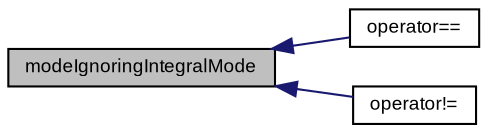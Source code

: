 digraph "modeIgnoringIntegralMode"
{
  bgcolor="transparent";
  edge [fontname="Arial",fontsize="9",labelfontname="Arial",labelfontsize="9"];
  node [fontname="Arial",fontsize="9",shape=record];
  rankdir="LR";
  Node1 [label="modeIgnoringIntegralMode",height=0.2,width=0.4,color="black", fillcolor="grey75", style="filled" fontcolor="black"];
  Node1 -> Node2 [dir="back",color="midnightblue",fontsize="9",style="solid",fontname="Arial"];
  Node2 [label="operator==",height=0.2,width=0.4,color="black",URL="$struct_v_s_t_g_u_i_1_1_c_draw_mode.html#a38af708fac1210dda565e926e2e1e28a"];
  Node1 -> Node3 [dir="back",color="midnightblue",fontsize="9",style="solid",fontname="Arial"];
  Node3 [label="operator!=",height=0.2,width=0.4,color="black",URL="$struct_v_s_t_g_u_i_1_1_c_draw_mode.html#ac5706281ab7ae7dec74abe3e0fdf1d66"];
}
